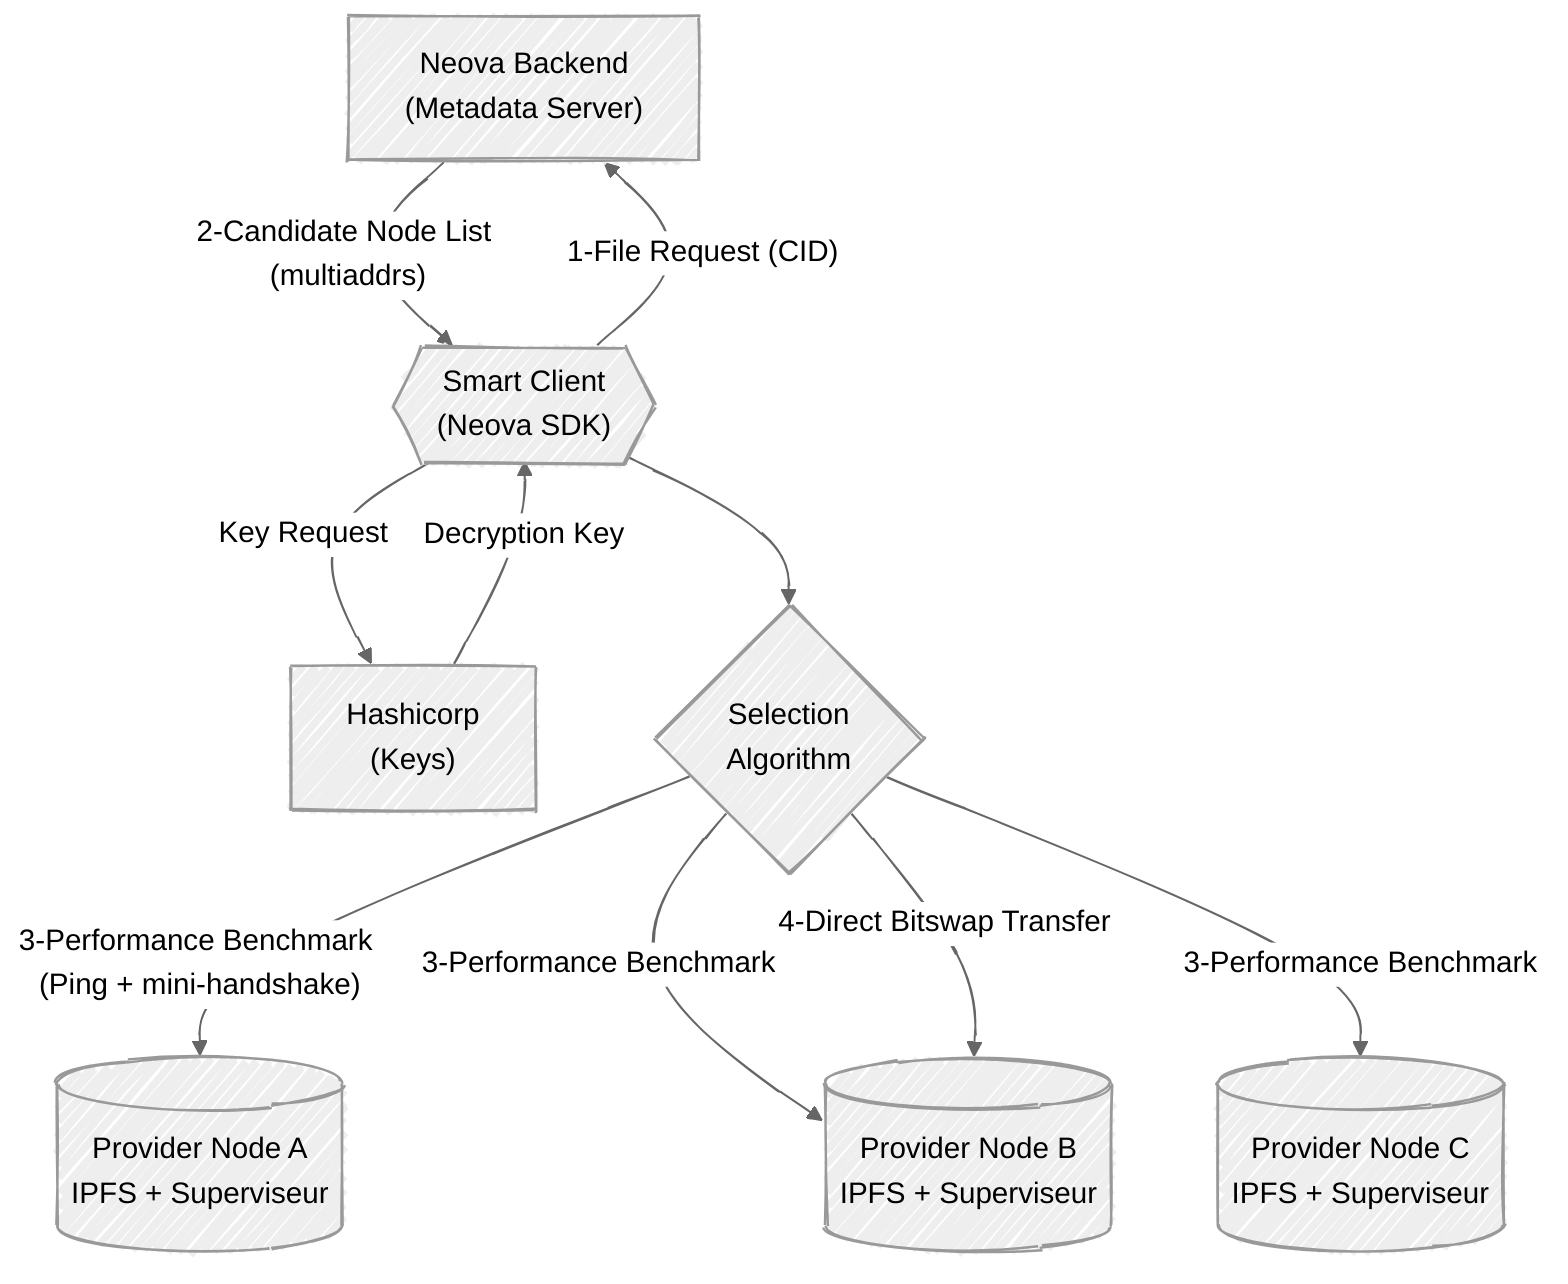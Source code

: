 ---
config:
  theme: neutral
  look: handDrawn
---
flowchart TB
    Backend["Neova Backend<br/>(Metadata Server)"]
    Vault["Hashicorp<br/>(Keys)"]
    Client{{"Smart Client<br/>(Neova SDK)"}}
    Selector{"Selection<br/>Algorithm"}
    P1[("Provider Node A<br/>IPFS + Superviseur")]
    P2[("Provider Node B<br/>IPFS + Superviseur")]
    P3[("Provider Node C<br/>IPFS + Superviseur")]
    Client -->|"1-File Request (CID)"| Backend
    Backend -->|"2-Candidate Node List (multiaddrs)"| Client
    Client -->|"Key Request"| Vault
    Vault -->|"Decryption Key"| Client
    Client --> Selector
    Selector -->|"3-Performance Benchmark (Ping + mini-handshake)"| P1
    Selector -->|"3-Performance Benchmark"| P2
    Selector -->|"3-Performance Benchmark"| P3
    Selector -->|"4-Direct Bitswap Transfer"| P2